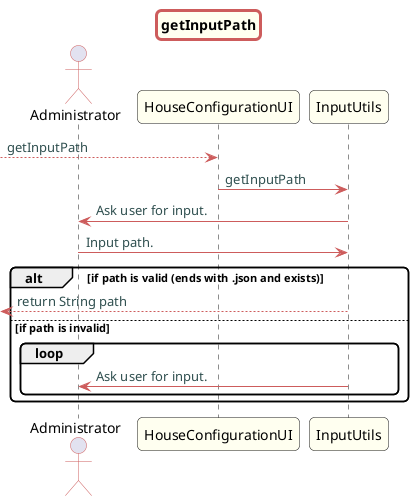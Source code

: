 @startuml

title getInputPath

skinparam titleBorderRoundCorner 10
skinparam titleBorderThickness 3
skinparam titleBorderColor indianred
skinparam titleBackgroundColor ivory
skinparam FontName quicksand

skinparam actor {
  BorderColor indianred
  }

skinparam sequence {
  LifeLineBackgroundColor indianred
  ParticipantBackgroundColor ivory
}

skinparam roundcorner 10

skinparam component {
  arrowThickness 1
  ArrowFontName Verdana
  ArrowColor indianred
  ArrowFontColor darkslategrey
}

actor Administrator

--> HouseConfigurationUI: getInputPath
HouseConfigurationUI -> InputUtils: getInputPath
InputUtils -> Administrator: Ask user for input.
Administrator -> InputUtils: Input path.
alt if path is valid (ends with .json and exists)
<-- InputUtils: return String path
else if path is invalid
loop
InputUtils -> Administrator: Ask user for input.
end loop
end
@enduml